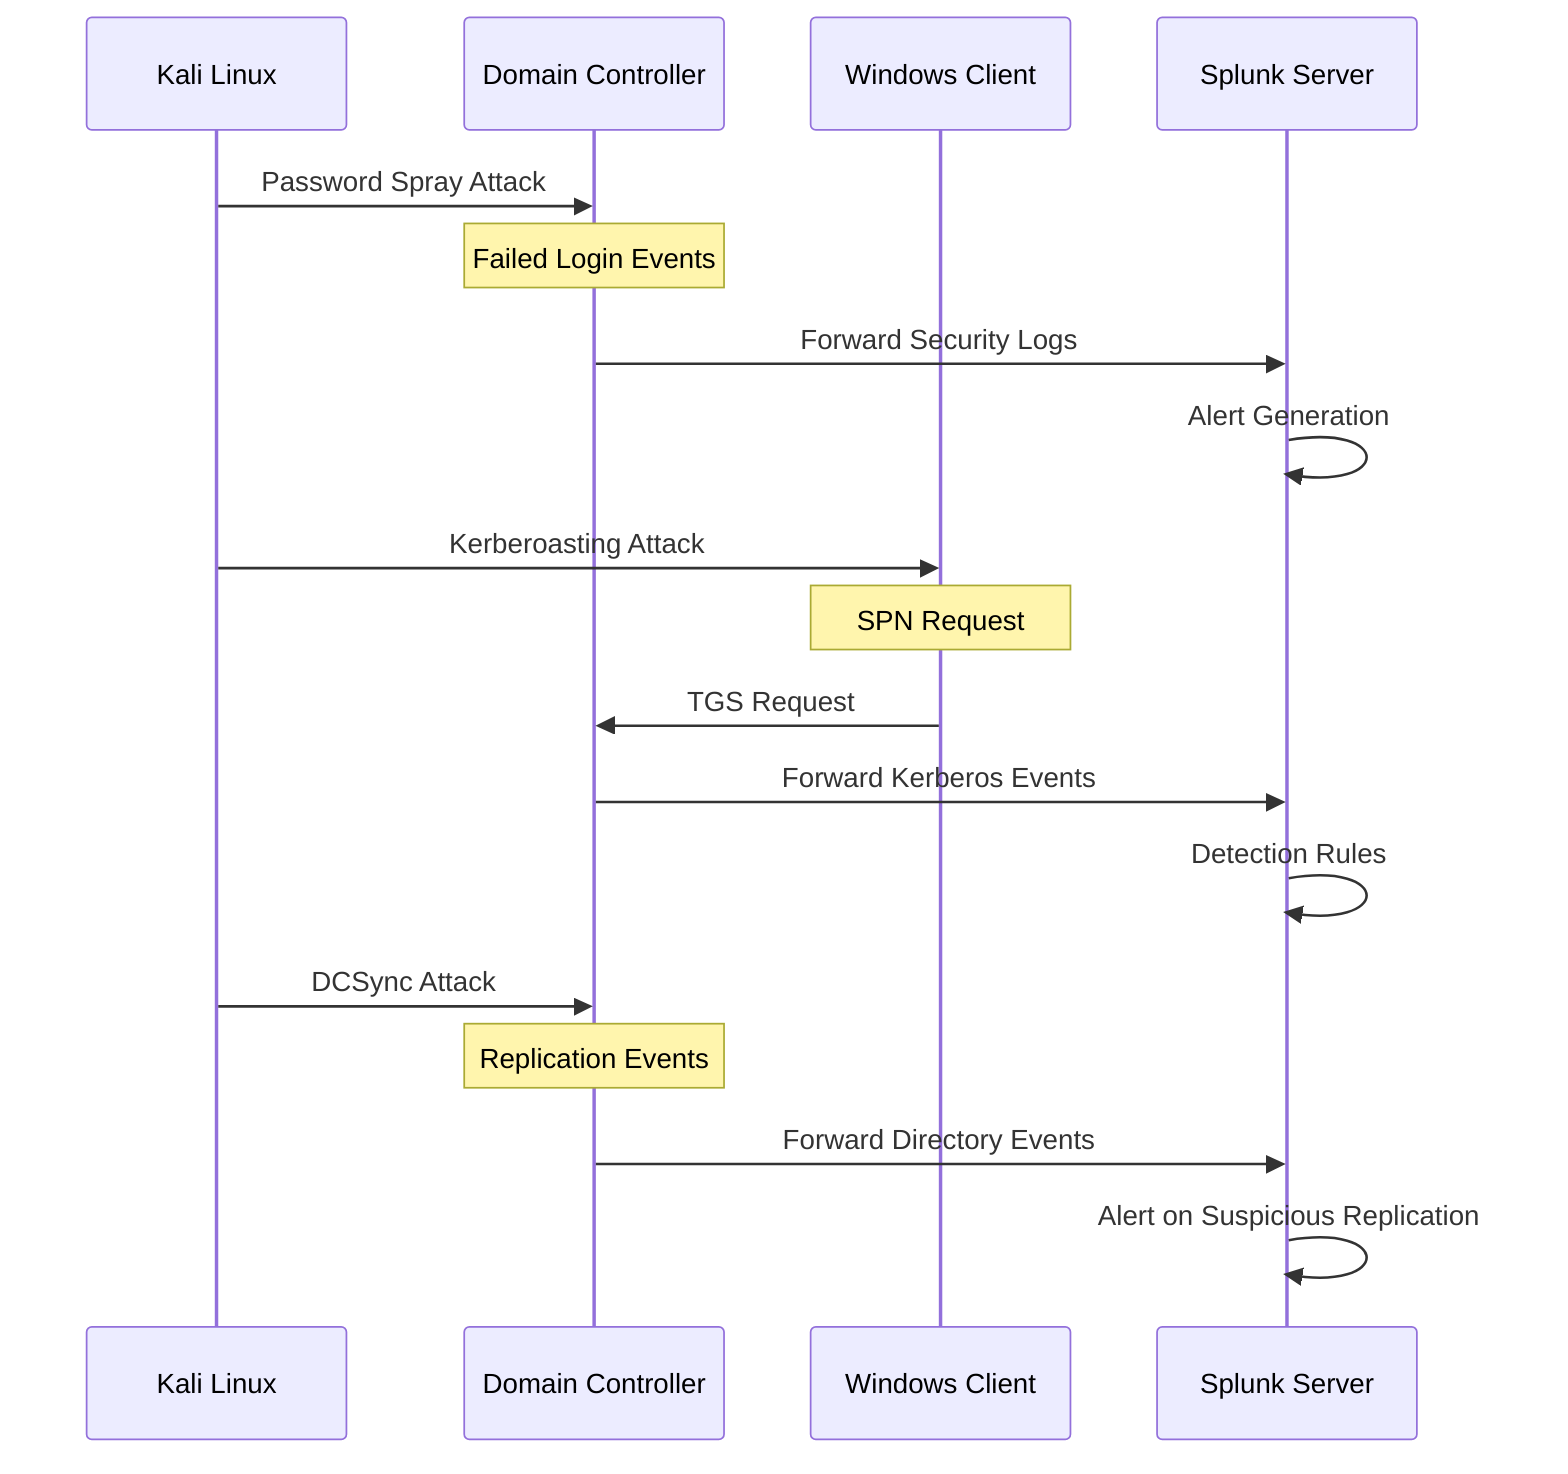sequenceDiagram
    participant KL as Kali Linux
    participant DC as Domain Controller
    participant WC as Windows Client
    participant SP as Splunk Server

    KL->>DC: Password Spray Attack 
    Note over DC: Failed Login Events
    DC->>SP: Forward Security Logs
    SP->>SP: Alert Generation 

    KL->>WC: Kerberoasting Attack
    Note over WC: SPN Request
    WC->>DC: TGS Request
    DC->>SP: Forward Kerberos Events
    SP->>SP: Detection Rules

    KL->>DC: DCSync Attack
    Note over DC: Replication Events
    DC->>SP: Forward Directory Events
    SP->>SP: Alert on Suspicious Replication